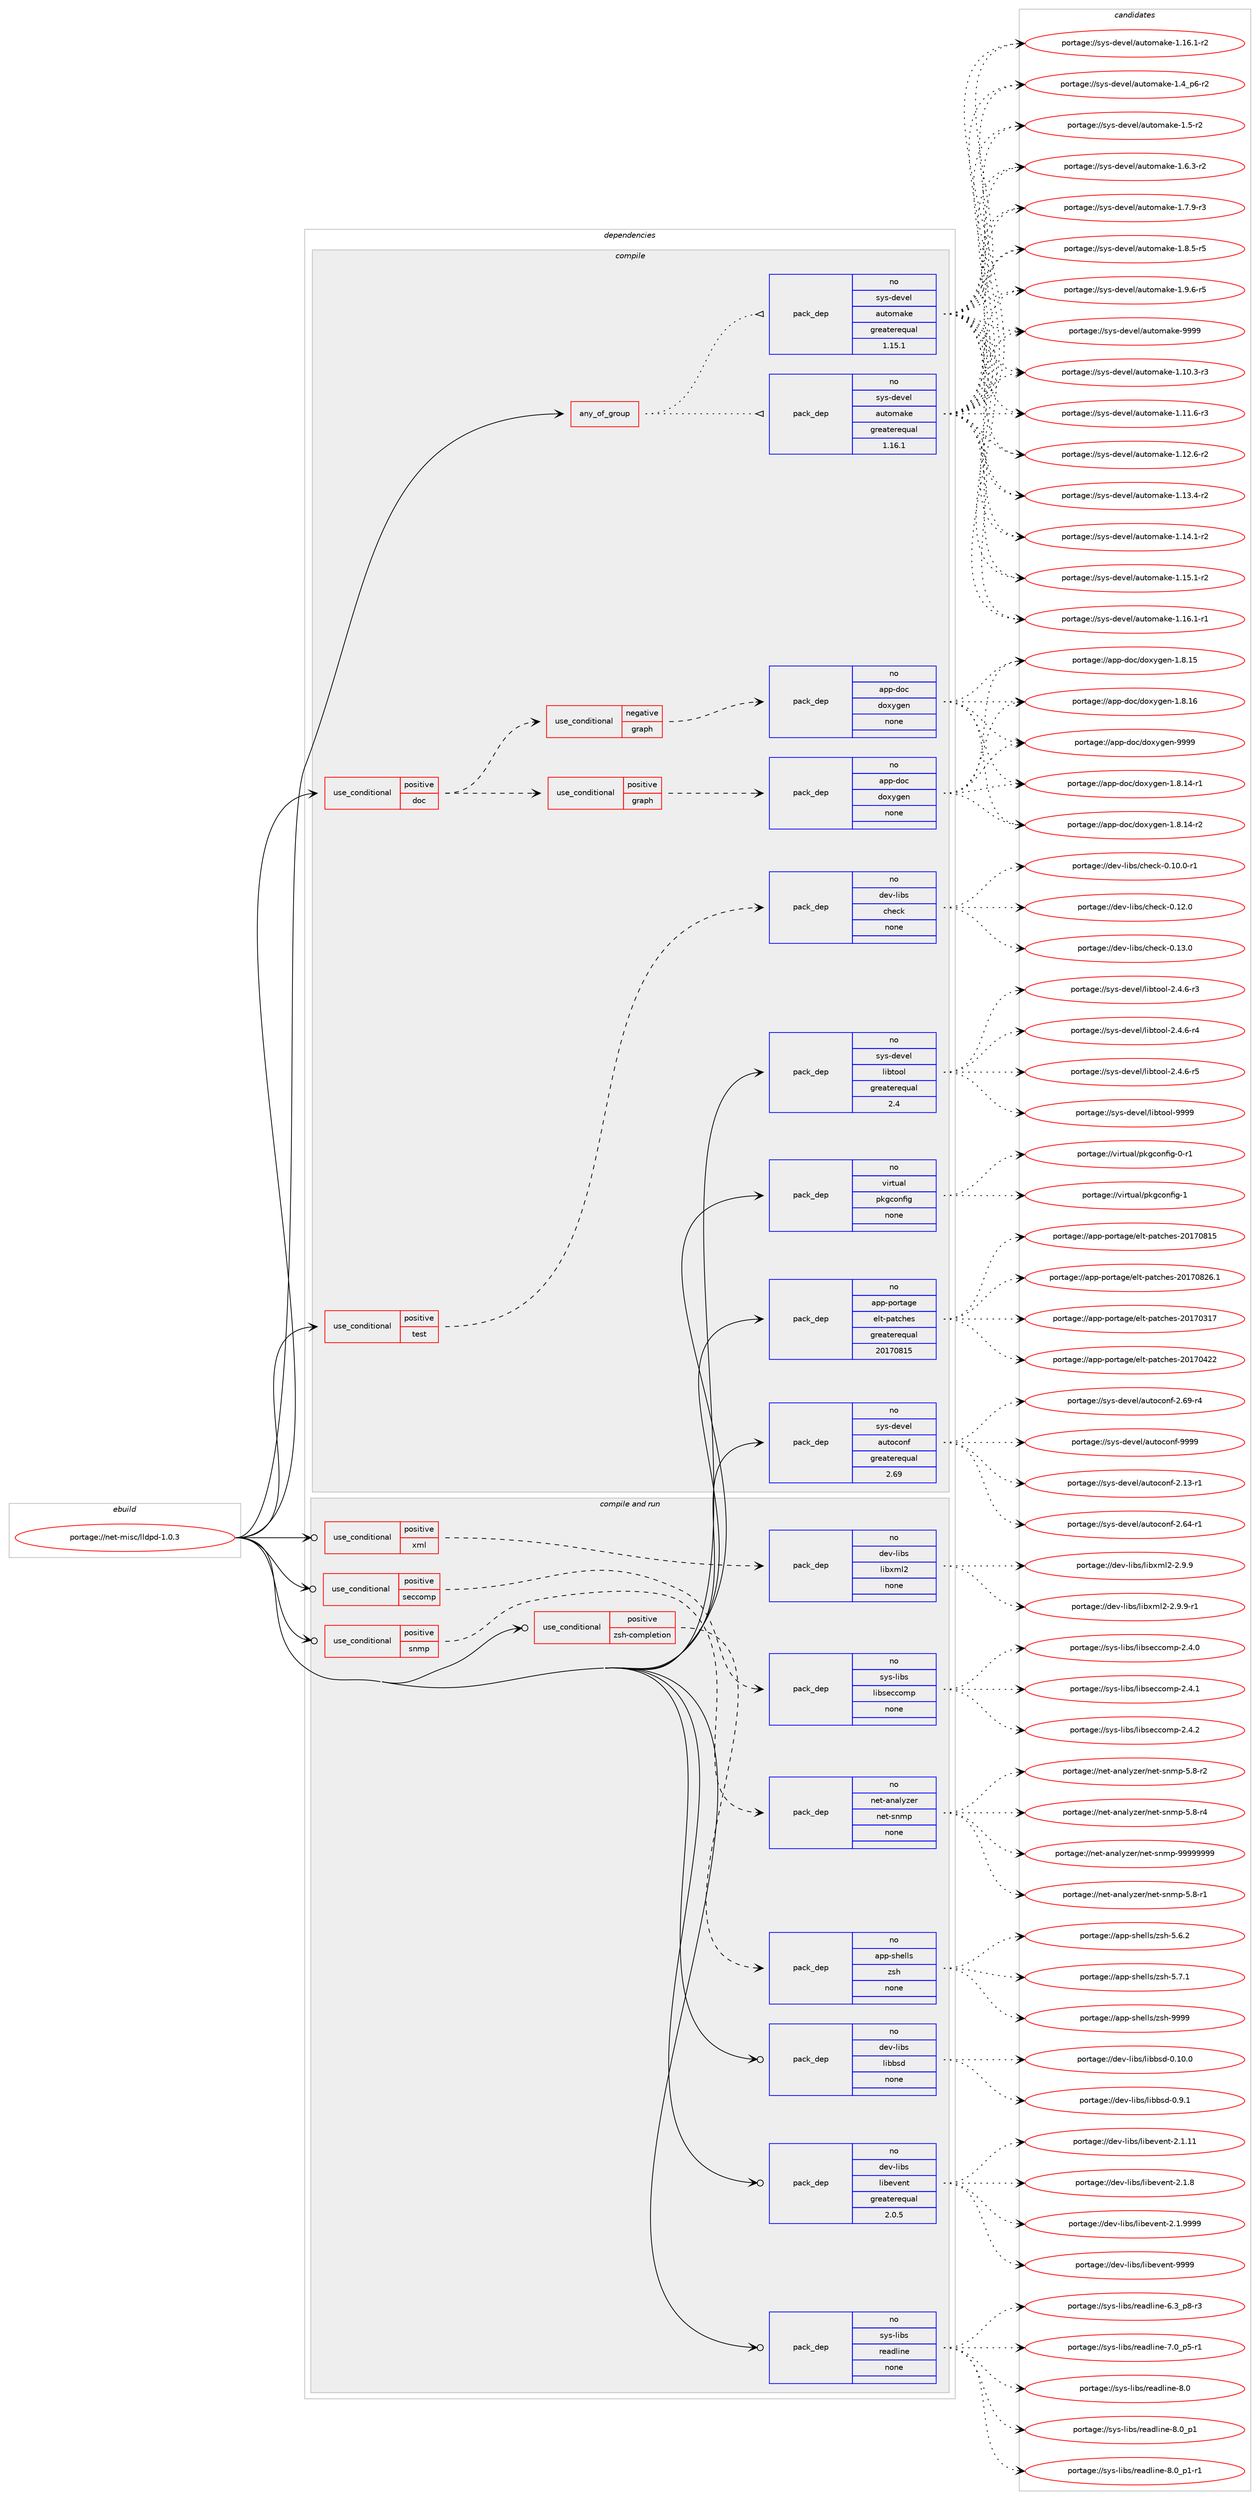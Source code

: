 digraph prolog {

# *************
# Graph options
# *************

newrank=true;
concentrate=true;
compound=true;
graph [rankdir=LR,fontname=Helvetica,fontsize=10,ranksep=1.5];#, ranksep=2.5, nodesep=0.2];
edge  [arrowhead=vee];
node  [fontname=Helvetica,fontsize=10];

# **********
# The ebuild
# **********

subgraph cluster_leftcol {
color=gray;
rank=same;
label=<<i>ebuild</i>>;
id [label="portage://net-misc/lldpd-1.0.3", color=red, width=4, href="../net-misc/lldpd-1.0.3.svg"];
}

# ****************
# The dependencies
# ****************

subgraph cluster_midcol {
color=gray;
label=<<i>dependencies</i>>;
subgraph cluster_compile {
fillcolor="#eeeeee";
style=filled;
label=<<i>compile</i>>;
subgraph any5958 {
dependency367360 [label=<<TABLE BORDER="0" CELLBORDER="1" CELLSPACING="0" CELLPADDING="4"><TR><TD CELLPADDING="10">any_of_group</TD></TR></TABLE>>, shape=none, color=red];subgraph pack269233 {
dependency367361 [label=<<TABLE BORDER="0" CELLBORDER="1" CELLSPACING="0" CELLPADDING="4" WIDTH="220"><TR><TD ROWSPAN="6" CELLPADDING="30">pack_dep</TD></TR><TR><TD WIDTH="110">no</TD></TR><TR><TD>sys-devel</TD></TR><TR><TD>automake</TD></TR><TR><TD>greaterequal</TD></TR><TR><TD>1.16.1</TD></TR></TABLE>>, shape=none, color=blue];
}
dependency367360:e -> dependency367361:w [weight=20,style="dotted",arrowhead="oinv"];
subgraph pack269234 {
dependency367362 [label=<<TABLE BORDER="0" CELLBORDER="1" CELLSPACING="0" CELLPADDING="4" WIDTH="220"><TR><TD ROWSPAN="6" CELLPADDING="30">pack_dep</TD></TR><TR><TD WIDTH="110">no</TD></TR><TR><TD>sys-devel</TD></TR><TR><TD>automake</TD></TR><TR><TD>greaterequal</TD></TR><TR><TD>1.15.1</TD></TR></TABLE>>, shape=none, color=blue];
}
dependency367360:e -> dependency367362:w [weight=20,style="dotted",arrowhead="oinv"];
}
id:e -> dependency367360:w [weight=20,style="solid",arrowhead="vee"];
subgraph cond92012 {
dependency367363 [label=<<TABLE BORDER="0" CELLBORDER="1" CELLSPACING="0" CELLPADDING="4"><TR><TD ROWSPAN="3" CELLPADDING="10">use_conditional</TD></TR><TR><TD>positive</TD></TR><TR><TD>doc</TD></TR></TABLE>>, shape=none, color=red];
subgraph cond92013 {
dependency367364 [label=<<TABLE BORDER="0" CELLBORDER="1" CELLSPACING="0" CELLPADDING="4"><TR><TD ROWSPAN="3" CELLPADDING="10">use_conditional</TD></TR><TR><TD>positive</TD></TR><TR><TD>graph</TD></TR></TABLE>>, shape=none, color=red];
subgraph pack269235 {
dependency367365 [label=<<TABLE BORDER="0" CELLBORDER="1" CELLSPACING="0" CELLPADDING="4" WIDTH="220"><TR><TD ROWSPAN="6" CELLPADDING="30">pack_dep</TD></TR><TR><TD WIDTH="110">no</TD></TR><TR><TD>app-doc</TD></TR><TR><TD>doxygen</TD></TR><TR><TD>none</TD></TR><TR><TD></TD></TR></TABLE>>, shape=none, color=blue];
}
dependency367364:e -> dependency367365:w [weight=20,style="dashed",arrowhead="vee"];
}
dependency367363:e -> dependency367364:w [weight=20,style="dashed",arrowhead="vee"];
subgraph cond92014 {
dependency367366 [label=<<TABLE BORDER="0" CELLBORDER="1" CELLSPACING="0" CELLPADDING="4"><TR><TD ROWSPAN="3" CELLPADDING="10">use_conditional</TD></TR><TR><TD>negative</TD></TR><TR><TD>graph</TD></TR></TABLE>>, shape=none, color=red];
subgraph pack269236 {
dependency367367 [label=<<TABLE BORDER="0" CELLBORDER="1" CELLSPACING="0" CELLPADDING="4" WIDTH="220"><TR><TD ROWSPAN="6" CELLPADDING="30">pack_dep</TD></TR><TR><TD WIDTH="110">no</TD></TR><TR><TD>app-doc</TD></TR><TR><TD>doxygen</TD></TR><TR><TD>none</TD></TR><TR><TD></TD></TR></TABLE>>, shape=none, color=blue];
}
dependency367366:e -> dependency367367:w [weight=20,style="dashed",arrowhead="vee"];
}
dependency367363:e -> dependency367366:w [weight=20,style="dashed",arrowhead="vee"];
}
id:e -> dependency367363:w [weight=20,style="solid",arrowhead="vee"];
subgraph cond92015 {
dependency367368 [label=<<TABLE BORDER="0" CELLBORDER="1" CELLSPACING="0" CELLPADDING="4"><TR><TD ROWSPAN="3" CELLPADDING="10">use_conditional</TD></TR><TR><TD>positive</TD></TR><TR><TD>test</TD></TR></TABLE>>, shape=none, color=red];
subgraph pack269237 {
dependency367369 [label=<<TABLE BORDER="0" CELLBORDER="1" CELLSPACING="0" CELLPADDING="4" WIDTH="220"><TR><TD ROWSPAN="6" CELLPADDING="30">pack_dep</TD></TR><TR><TD WIDTH="110">no</TD></TR><TR><TD>dev-libs</TD></TR><TR><TD>check</TD></TR><TR><TD>none</TD></TR><TR><TD></TD></TR></TABLE>>, shape=none, color=blue];
}
dependency367368:e -> dependency367369:w [weight=20,style="dashed",arrowhead="vee"];
}
id:e -> dependency367368:w [weight=20,style="solid",arrowhead="vee"];
subgraph pack269238 {
dependency367370 [label=<<TABLE BORDER="0" CELLBORDER="1" CELLSPACING="0" CELLPADDING="4" WIDTH="220"><TR><TD ROWSPAN="6" CELLPADDING="30">pack_dep</TD></TR><TR><TD WIDTH="110">no</TD></TR><TR><TD>app-portage</TD></TR><TR><TD>elt-patches</TD></TR><TR><TD>greaterequal</TD></TR><TR><TD>20170815</TD></TR></TABLE>>, shape=none, color=blue];
}
id:e -> dependency367370:w [weight=20,style="solid",arrowhead="vee"];
subgraph pack269239 {
dependency367371 [label=<<TABLE BORDER="0" CELLBORDER="1" CELLSPACING="0" CELLPADDING="4" WIDTH="220"><TR><TD ROWSPAN="6" CELLPADDING="30">pack_dep</TD></TR><TR><TD WIDTH="110">no</TD></TR><TR><TD>sys-devel</TD></TR><TR><TD>autoconf</TD></TR><TR><TD>greaterequal</TD></TR><TR><TD>2.69</TD></TR></TABLE>>, shape=none, color=blue];
}
id:e -> dependency367371:w [weight=20,style="solid",arrowhead="vee"];
subgraph pack269240 {
dependency367372 [label=<<TABLE BORDER="0" CELLBORDER="1" CELLSPACING="0" CELLPADDING="4" WIDTH="220"><TR><TD ROWSPAN="6" CELLPADDING="30">pack_dep</TD></TR><TR><TD WIDTH="110">no</TD></TR><TR><TD>sys-devel</TD></TR><TR><TD>libtool</TD></TR><TR><TD>greaterequal</TD></TR><TR><TD>2.4</TD></TR></TABLE>>, shape=none, color=blue];
}
id:e -> dependency367372:w [weight=20,style="solid",arrowhead="vee"];
subgraph pack269241 {
dependency367373 [label=<<TABLE BORDER="0" CELLBORDER="1" CELLSPACING="0" CELLPADDING="4" WIDTH="220"><TR><TD ROWSPAN="6" CELLPADDING="30">pack_dep</TD></TR><TR><TD WIDTH="110">no</TD></TR><TR><TD>virtual</TD></TR><TR><TD>pkgconfig</TD></TR><TR><TD>none</TD></TR><TR><TD></TD></TR></TABLE>>, shape=none, color=blue];
}
id:e -> dependency367373:w [weight=20,style="solid",arrowhead="vee"];
}
subgraph cluster_compileandrun {
fillcolor="#eeeeee";
style=filled;
label=<<i>compile and run</i>>;
subgraph cond92016 {
dependency367374 [label=<<TABLE BORDER="0" CELLBORDER="1" CELLSPACING="0" CELLPADDING="4"><TR><TD ROWSPAN="3" CELLPADDING="10">use_conditional</TD></TR><TR><TD>positive</TD></TR><TR><TD>seccomp</TD></TR></TABLE>>, shape=none, color=red];
subgraph pack269242 {
dependency367375 [label=<<TABLE BORDER="0" CELLBORDER="1" CELLSPACING="0" CELLPADDING="4" WIDTH="220"><TR><TD ROWSPAN="6" CELLPADDING="30">pack_dep</TD></TR><TR><TD WIDTH="110">no</TD></TR><TR><TD>sys-libs</TD></TR><TR><TD>libseccomp</TD></TR><TR><TD>none</TD></TR><TR><TD></TD></TR></TABLE>>, shape=none, color=blue];
}
dependency367374:e -> dependency367375:w [weight=20,style="dashed",arrowhead="vee"];
}
id:e -> dependency367374:w [weight=20,style="solid",arrowhead="odotvee"];
subgraph cond92017 {
dependency367376 [label=<<TABLE BORDER="0" CELLBORDER="1" CELLSPACING="0" CELLPADDING="4"><TR><TD ROWSPAN="3" CELLPADDING="10">use_conditional</TD></TR><TR><TD>positive</TD></TR><TR><TD>snmp</TD></TR></TABLE>>, shape=none, color=red];
subgraph pack269243 {
dependency367377 [label=<<TABLE BORDER="0" CELLBORDER="1" CELLSPACING="0" CELLPADDING="4" WIDTH="220"><TR><TD ROWSPAN="6" CELLPADDING="30">pack_dep</TD></TR><TR><TD WIDTH="110">no</TD></TR><TR><TD>net-analyzer</TD></TR><TR><TD>net-snmp</TD></TR><TR><TD>none</TD></TR><TR><TD></TD></TR></TABLE>>, shape=none, color=blue];
}
dependency367376:e -> dependency367377:w [weight=20,style="dashed",arrowhead="vee"];
}
id:e -> dependency367376:w [weight=20,style="solid",arrowhead="odotvee"];
subgraph cond92018 {
dependency367378 [label=<<TABLE BORDER="0" CELLBORDER="1" CELLSPACING="0" CELLPADDING="4"><TR><TD ROWSPAN="3" CELLPADDING="10">use_conditional</TD></TR><TR><TD>positive</TD></TR><TR><TD>xml</TD></TR></TABLE>>, shape=none, color=red];
subgraph pack269244 {
dependency367379 [label=<<TABLE BORDER="0" CELLBORDER="1" CELLSPACING="0" CELLPADDING="4" WIDTH="220"><TR><TD ROWSPAN="6" CELLPADDING="30">pack_dep</TD></TR><TR><TD WIDTH="110">no</TD></TR><TR><TD>dev-libs</TD></TR><TR><TD>libxml2</TD></TR><TR><TD>none</TD></TR><TR><TD></TD></TR></TABLE>>, shape=none, color=blue];
}
dependency367378:e -> dependency367379:w [weight=20,style="dashed",arrowhead="vee"];
}
id:e -> dependency367378:w [weight=20,style="solid",arrowhead="odotvee"];
subgraph cond92019 {
dependency367380 [label=<<TABLE BORDER="0" CELLBORDER="1" CELLSPACING="0" CELLPADDING="4"><TR><TD ROWSPAN="3" CELLPADDING="10">use_conditional</TD></TR><TR><TD>positive</TD></TR><TR><TD>zsh-completion</TD></TR></TABLE>>, shape=none, color=red];
subgraph pack269245 {
dependency367381 [label=<<TABLE BORDER="0" CELLBORDER="1" CELLSPACING="0" CELLPADDING="4" WIDTH="220"><TR><TD ROWSPAN="6" CELLPADDING="30">pack_dep</TD></TR><TR><TD WIDTH="110">no</TD></TR><TR><TD>app-shells</TD></TR><TR><TD>zsh</TD></TR><TR><TD>none</TD></TR><TR><TD></TD></TR></TABLE>>, shape=none, color=blue];
}
dependency367380:e -> dependency367381:w [weight=20,style="dashed",arrowhead="vee"];
}
id:e -> dependency367380:w [weight=20,style="solid",arrowhead="odotvee"];
subgraph pack269246 {
dependency367382 [label=<<TABLE BORDER="0" CELLBORDER="1" CELLSPACING="0" CELLPADDING="4" WIDTH="220"><TR><TD ROWSPAN="6" CELLPADDING="30">pack_dep</TD></TR><TR><TD WIDTH="110">no</TD></TR><TR><TD>dev-libs</TD></TR><TR><TD>libbsd</TD></TR><TR><TD>none</TD></TR><TR><TD></TD></TR></TABLE>>, shape=none, color=blue];
}
id:e -> dependency367382:w [weight=20,style="solid",arrowhead="odotvee"];
subgraph pack269247 {
dependency367383 [label=<<TABLE BORDER="0" CELLBORDER="1" CELLSPACING="0" CELLPADDING="4" WIDTH="220"><TR><TD ROWSPAN="6" CELLPADDING="30">pack_dep</TD></TR><TR><TD WIDTH="110">no</TD></TR><TR><TD>dev-libs</TD></TR><TR><TD>libevent</TD></TR><TR><TD>greaterequal</TD></TR><TR><TD>2.0.5</TD></TR></TABLE>>, shape=none, color=blue];
}
id:e -> dependency367383:w [weight=20,style="solid",arrowhead="odotvee"];
subgraph pack269248 {
dependency367384 [label=<<TABLE BORDER="0" CELLBORDER="1" CELLSPACING="0" CELLPADDING="4" WIDTH="220"><TR><TD ROWSPAN="6" CELLPADDING="30">pack_dep</TD></TR><TR><TD WIDTH="110">no</TD></TR><TR><TD>sys-libs</TD></TR><TR><TD>readline</TD></TR><TR><TD>none</TD></TR><TR><TD></TD></TR></TABLE>>, shape=none, color=blue];
}
id:e -> dependency367384:w [weight=20,style="solid",arrowhead="odotvee"];
}
subgraph cluster_run {
fillcolor="#eeeeee";
style=filled;
label=<<i>run</i>>;
}
}

# **************
# The candidates
# **************

subgraph cluster_choices {
rank=same;
color=gray;
label=<<i>candidates</i>>;

subgraph choice269233 {
color=black;
nodesep=1;
choiceportage11512111545100101118101108479711711611110997107101454946494846514511451 [label="portage://sys-devel/automake-1.10.3-r3", color=red, width=4,href="../sys-devel/automake-1.10.3-r3.svg"];
choiceportage11512111545100101118101108479711711611110997107101454946494946544511451 [label="portage://sys-devel/automake-1.11.6-r3", color=red, width=4,href="../sys-devel/automake-1.11.6-r3.svg"];
choiceportage11512111545100101118101108479711711611110997107101454946495046544511450 [label="portage://sys-devel/automake-1.12.6-r2", color=red, width=4,href="../sys-devel/automake-1.12.6-r2.svg"];
choiceportage11512111545100101118101108479711711611110997107101454946495146524511450 [label="portage://sys-devel/automake-1.13.4-r2", color=red, width=4,href="../sys-devel/automake-1.13.4-r2.svg"];
choiceportage11512111545100101118101108479711711611110997107101454946495246494511450 [label="portage://sys-devel/automake-1.14.1-r2", color=red, width=4,href="../sys-devel/automake-1.14.1-r2.svg"];
choiceportage11512111545100101118101108479711711611110997107101454946495346494511450 [label="portage://sys-devel/automake-1.15.1-r2", color=red, width=4,href="../sys-devel/automake-1.15.1-r2.svg"];
choiceportage11512111545100101118101108479711711611110997107101454946495446494511449 [label="portage://sys-devel/automake-1.16.1-r1", color=red, width=4,href="../sys-devel/automake-1.16.1-r1.svg"];
choiceportage11512111545100101118101108479711711611110997107101454946495446494511450 [label="portage://sys-devel/automake-1.16.1-r2", color=red, width=4,href="../sys-devel/automake-1.16.1-r2.svg"];
choiceportage115121115451001011181011084797117116111109971071014549465295112544511450 [label="portage://sys-devel/automake-1.4_p6-r2", color=red, width=4,href="../sys-devel/automake-1.4_p6-r2.svg"];
choiceportage11512111545100101118101108479711711611110997107101454946534511450 [label="portage://sys-devel/automake-1.5-r2", color=red, width=4,href="../sys-devel/automake-1.5-r2.svg"];
choiceportage115121115451001011181011084797117116111109971071014549465446514511450 [label="portage://sys-devel/automake-1.6.3-r2", color=red, width=4,href="../sys-devel/automake-1.6.3-r2.svg"];
choiceportage115121115451001011181011084797117116111109971071014549465546574511451 [label="portage://sys-devel/automake-1.7.9-r3", color=red, width=4,href="../sys-devel/automake-1.7.9-r3.svg"];
choiceportage115121115451001011181011084797117116111109971071014549465646534511453 [label="portage://sys-devel/automake-1.8.5-r5", color=red, width=4,href="../sys-devel/automake-1.8.5-r5.svg"];
choiceportage115121115451001011181011084797117116111109971071014549465746544511453 [label="portage://sys-devel/automake-1.9.6-r5", color=red, width=4,href="../sys-devel/automake-1.9.6-r5.svg"];
choiceportage115121115451001011181011084797117116111109971071014557575757 [label="portage://sys-devel/automake-9999", color=red, width=4,href="../sys-devel/automake-9999.svg"];
dependency367361:e -> choiceportage11512111545100101118101108479711711611110997107101454946494846514511451:w [style=dotted,weight="100"];
dependency367361:e -> choiceportage11512111545100101118101108479711711611110997107101454946494946544511451:w [style=dotted,weight="100"];
dependency367361:e -> choiceportage11512111545100101118101108479711711611110997107101454946495046544511450:w [style=dotted,weight="100"];
dependency367361:e -> choiceportage11512111545100101118101108479711711611110997107101454946495146524511450:w [style=dotted,weight="100"];
dependency367361:e -> choiceportage11512111545100101118101108479711711611110997107101454946495246494511450:w [style=dotted,weight="100"];
dependency367361:e -> choiceportage11512111545100101118101108479711711611110997107101454946495346494511450:w [style=dotted,weight="100"];
dependency367361:e -> choiceportage11512111545100101118101108479711711611110997107101454946495446494511449:w [style=dotted,weight="100"];
dependency367361:e -> choiceportage11512111545100101118101108479711711611110997107101454946495446494511450:w [style=dotted,weight="100"];
dependency367361:e -> choiceportage115121115451001011181011084797117116111109971071014549465295112544511450:w [style=dotted,weight="100"];
dependency367361:e -> choiceportage11512111545100101118101108479711711611110997107101454946534511450:w [style=dotted,weight="100"];
dependency367361:e -> choiceportage115121115451001011181011084797117116111109971071014549465446514511450:w [style=dotted,weight="100"];
dependency367361:e -> choiceportage115121115451001011181011084797117116111109971071014549465546574511451:w [style=dotted,weight="100"];
dependency367361:e -> choiceportage115121115451001011181011084797117116111109971071014549465646534511453:w [style=dotted,weight="100"];
dependency367361:e -> choiceportage115121115451001011181011084797117116111109971071014549465746544511453:w [style=dotted,weight="100"];
dependency367361:e -> choiceportage115121115451001011181011084797117116111109971071014557575757:w [style=dotted,weight="100"];
}
subgraph choice269234 {
color=black;
nodesep=1;
choiceportage11512111545100101118101108479711711611110997107101454946494846514511451 [label="portage://sys-devel/automake-1.10.3-r3", color=red, width=4,href="../sys-devel/automake-1.10.3-r3.svg"];
choiceportage11512111545100101118101108479711711611110997107101454946494946544511451 [label="portage://sys-devel/automake-1.11.6-r3", color=red, width=4,href="../sys-devel/automake-1.11.6-r3.svg"];
choiceportage11512111545100101118101108479711711611110997107101454946495046544511450 [label="portage://sys-devel/automake-1.12.6-r2", color=red, width=4,href="../sys-devel/automake-1.12.6-r2.svg"];
choiceportage11512111545100101118101108479711711611110997107101454946495146524511450 [label="portage://sys-devel/automake-1.13.4-r2", color=red, width=4,href="../sys-devel/automake-1.13.4-r2.svg"];
choiceportage11512111545100101118101108479711711611110997107101454946495246494511450 [label="portage://sys-devel/automake-1.14.1-r2", color=red, width=4,href="../sys-devel/automake-1.14.1-r2.svg"];
choiceportage11512111545100101118101108479711711611110997107101454946495346494511450 [label="portage://sys-devel/automake-1.15.1-r2", color=red, width=4,href="../sys-devel/automake-1.15.1-r2.svg"];
choiceportage11512111545100101118101108479711711611110997107101454946495446494511449 [label="portage://sys-devel/automake-1.16.1-r1", color=red, width=4,href="../sys-devel/automake-1.16.1-r1.svg"];
choiceportage11512111545100101118101108479711711611110997107101454946495446494511450 [label="portage://sys-devel/automake-1.16.1-r2", color=red, width=4,href="../sys-devel/automake-1.16.1-r2.svg"];
choiceportage115121115451001011181011084797117116111109971071014549465295112544511450 [label="portage://sys-devel/automake-1.4_p6-r2", color=red, width=4,href="../sys-devel/automake-1.4_p6-r2.svg"];
choiceportage11512111545100101118101108479711711611110997107101454946534511450 [label="portage://sys-devel/automake-1.5-r2", color=red, width=4,href="../sys-devel/automake-1.5-r2.svg"];
choiceportage115121115451001011181011084797117116111109971071014549465446514511450 [label="portage://sys-devel/automake-1.6.3-r2", color=red, width=4,href="../sys-devel/automake-1.6.3-r2.svg"];
choiceportage115121115451001011181011084797117116111109971071014549465546574511451 [label="portage://sys-devel/automake-1.7.9-r3", color=red, width=4,href="../sys-devel/automake-1.7.9-r3.svg"];
choiceportage115121115451001011181011084797117116111109971071014549465646534511453 [label="portage://sys-devel/automake-1.8.5-r5", color=red, width=4,href="../sys-devel/automake-1.8.5-r5.svg"];
choiceportage115121115451001011181011084797117116111109971071014549465746544511453 [label="portage://sys-devel/automake-1.9.6-r5", color=red, width=4,href="../sys-devel/automake-1.9.6-r5.svg"];
choiceportage115121115451001011181011084797117116111109971071014557575757 [label="portage://sys-devel/automake-9999", color=red, width=4,href="../sys-devel/automake-9999.svg"];
dependency367362:e -> choiceportage11512111545100101118101108479711711611110997107101454946494846514511451:w [style=dotted,weight="100"];
dependency367362:e -> choiceportage11512111545100101118101108479711711611110997107101454946494946544511451:w [style=dotted,weight="100"];
dependency367362:e -> choiceportage11512111545100101118101108479711711611110997107101454946495046544511450:w [style=dotted,weight="100"];
dependency367362:e -> choiceportage11512111545100101118101108479711711611110997107101454946495146524511450:w [style=dotted,weight="100"];
dependency367362:e -> choiceportage11512111545100101118101108479711711611110997107101454946495246494511450:w [style=dotted,weight="100"];
dependency367362:e -> choiceportage11512111545100101118101108479711711611110997107101454946495346494511450:w [style=dotted,weight="100"];
dependency367362:e -> choiceportage11512111545100101118101108479711711611110997107101454946495446494511449:w [style=dotted,weight="100"];
dependency367362:e -> choiceportage11512111545100101118101108479711711611110997107101454946495446494511450:w [style=dotted,weight="100"];
dependency367362:e -> choiceportage115121115451001011181011084797117116111109971071014549465295112544511450:w [style=dotted,weight="100"];
dependency367362:e -> choiceportage11512111545100101118101108479711711611110997107101454946534511450:w [style=dotted,weight="100"];
dependency367362:e -> choiceportage115121115451001011181011084797117116111109971071014549465446514511450:w [style=dotted,weight="100"];
dependency367362:e -> choiceportage115121115451001011181011084797117116111109971071014549465546574511451:w [style=dotted,weight="100"];
dependency367362:e -> choiceportage115121115451001011181011084797117116111109971071014549465646534511453:w [style=dotted,weight="100"];
dependency367362:e -> choiceportage115121115451001011181011084797117116111109971071014549465746544511453:w [style=dotted,weight="100"];
dependency367362:e -> choiceportage115121115451001011181011084797117116111109971071014557575757:w [style=dotted,weight="100"];
}
subgraph choice269235 {
color=black;
nodesep=1;
choiceportage97112112451001119947100111120121103101110454946564649524511449 [label="portage://app-doc/doxygen-1.8.14-r1", color=red, width=4,href="../app-doc/doxygen-1.8.14-r1.svg"];
choiceportage97112112451001119947100111120121103101110454946564649524511450 [label="portage://app-doc/doxygen-1.8.14-r2", color=red, width=4,href="../app-doc/doxygen-1.8.14-r2.svg"];
choiceportage9711211245100111994710011112012110310111045494656464953 [label="portage://app-doc/doxygen-1.8.15", color=red, width=4,href="../app-doc/doxygen-1.8.15.svg"];
choiceportage9711211245100111994710011112012110310111045494656464954 [label="portage://app-doc/doxygen-1.8.16", color=red, width=4,href="../app-doc/doxygen-1.8.16.svg"];
choiceportage971121124510011199471001111201211031011104557575757 [label="portage://app-doc/doxygen-9999", color=red, width=4,href="../app-doc/doxygen-9999.svg"];
dependency367365:e -> choiceportage97112112451001119947100111120121103101110454946564649524511449:w [style=dotted,weight="100"];
dependency367365:e -> choiceportage97112112451001119947100111120121103101110454946564649524511450:w [style=dotted,weight="100"];
dependency367365:e -> choiceportage9711211245100111994710011112012110310111045494656464953:w [style=dotted,weight="100"];
dependency367365:e -> choiceportage9711211245100111994710011112012110310111045494656464954:w [style=dotted,weight="100"];
dependency367365:e -> choiceportage971121124510011199471001111201211031011104557575757:w [style=dotted,weight="100"];
}
subgraph choice269236 {
color=black;
nodesep=1;
choiceportage97112112451001119947100111120121103101110454946564649524511449 [label="portage://app-doc/doxygen-1.8.14-r1", color=red, width=4,href="../app-doc/doxygen-1.8.14-r1.svg"];
choiceportage97112112451001119947100111120121103101110454946564649524511450 [label="portage://app-doc/doxygen-1.8.14-r2", color=red, width=4,href="../app-doc/doxygen-1.8.14-r2.svg"];
choiceportage9711211245100111994710011112012110310111045494656464953 [label="portage://app-doc/doxygen-1.8.15", color=red, width=4,href="../app-doc/doxygen-1.8.15.svg"];
choiceportage9711211245100111994710011112012110310111045494656464954 [label="portage://app-doc/doxygen-1.8.16", color=red, width=4,href="../app-doc/doxygen-1.8.16.svg"];
choiceportage971121124510011199471001111201211031011104557575757 [label="portage://app-doc/doxygen-9999", color=red, width=4,href="../app-doc/doxygen-9999.svg"];
dependency367367:e -> choiceportage97112112451001119947100111120121103101110454946564649524511449:w [style=dotted,weight="100"];
dependency367367:e -> choiceportage97112112451001119947100111120121103101110454946564649524511450:w [style=dotted,weight="100"];
dependency367367:e -> choiceportage9711211245100111994710011112012110310111045494656464953:w [style=dotted,weight="100"];
dependency367367:e -> choiceportage9711211245100111994710011112012110310111045494656464954:w [style=dotted,weight="100"];
dependency367367:e -> choiceportage971121124510011199471001111201211031011104557575757:w [style=dotted,weight="100"];
}
subgraph choice269237 {
color=black;
nodesep=1;
choiceportage1001011184510810598115479910410199107454846494846484511449 [label="portage://dev-libs/check-0.10.0-r1", color=red, width=4,href="../dev-libs/check-0.10.0-r1.svg"];
choiceportage100101118451081059811547991041019910745484649504648 [label="portage://dev-libs/check-0.12.0", color=red, width=4,href="../dev-libs/check-0.12.0.svg"];
choiceportage100101118451081059811547991041019910745484649514648 [label="portage://dev-libs/check-0.13.0", color=red, width=4,href="../dev-libs/check-0.13.0.svg"];
dependency367369:e -> choiceportage1001011184510810598115479910410199107454846494846484511449:w [style=dotted,weight="100"];
dependency367369:e -> choiceportage100101118451081059811547991041019910745484649504648:w [style=dotted,weight="100"];
dependency367369:e -> choiceportage100101118451081059811547991041019910745484649514648:w [style=dotted,weight="100"];
}
subgraph choice269238 {
color=black;
nodesep=1;
choiceportage97112112451121111141169710310147101108116451129711699104101115455048495548514955 [label="portage://app-portage/elt-patches-20170317", color=red, width=4,href="../app-portage/elt-patches-20170317.svg"];
choiceportage97112112451121111141169710310147101108116451129711699104101115455048495548525050 [label="portage://app-portage/elt-patches-20170422", color=red, width=4,href="../app-portage/elt-patches-20170422.svg"];
choiceportage97112112451121111141169710310147101108116451129711699104101115455048495548564953 [label="portage://app-portage/elt-patches-20170815", color=red, width=4,href="../app-portage/elt-patches-20170815.svg"];
choiceportage971121124511211111411697103101471011081164511297116991041011154550484955485650544649 [label="portage://app-portage/elt-patches-20170826.1", color=red, width=4,href="../app-portage/elt-patches-20170826.1.svg"];
dependency367370:e -> choiceportage97112112451121111141169710310147101108116451129711699104101115455048495548514955:w [style=dotted,weight="100"];
dependency367370:e -> choiceportage97112112451121111141169710310147101108116451129711699104101115455048495548525050:w [style=dotted,weight="100"];
dependency367370:e -> choiceportage97112112451121111141169710310147101108116451129711699104101115455048495548564953:w [style=dotted,weight="100"];
dependency367370:e -> choiceportage971121124511211111411697103101471011081164511297116991041011154550484955485650544649:w [style=dotted,weight="100"];
}
subgraph choice269239 {
color=black;
nodesep=1;
choiceportage1151211154510010111810110847971171161119911111010245504649514511449 [label="portage://sys-devel/autoconf-2.13-r1", color=red, width=4,href="../sys-devel/autoconf-2.13-r1.svg"];
choiceportage1151211154510010111810110847971171161119911111010245504654524511449 [label="portage://sys-devel/autoconf-2.64-r1", color=red, width=4,href="../sys-devel/autoconf-2.64-r1.svg"];
choiceportage1151211154510010111810110847971171161119911111010245504654574511452 [label="portage://sys-devel/autoconf-2.69-r4", color=red, width=4,href="../sys-devel/autoconf-2.69-r4.svg"];
choiceportage115121115451001011181011084797117116111991111101024557575757 [label="portage://sys-devel/autoconf-9999", color=red, width=4,href="../sys-devel/autoconf-9999.svg"];
dependency367371:e -> choiceportage1151211154510010111810110847971171161119911111010245504649514511449:w [style=dotted,weight="100"];
dependency367371:e -> choiceportage1151211154510010111810110847971171161119911111010245504654524511449:w [style=dotted,weight="100"];
dependency367371:e -> choiceportage1151211154510010111810110847971171161119911111010245504654574511452:w [style=dotted,weight="100"];
dependency367371:e -> choiceportage115121115451001011181011084797117116111991111101024557575757:w [style=dotted,weight="100"];
}
subgraph choice269240 {
color=black;
nodesep=1;
choiceportage1151211154510010111810110847108105981161111111084550465246544511451 [label="portage://sys-devel/libtool-2.4.6-r3", color=red, width=4,href="../sys-devel/libtool-2.4.6-r3.svg"];
choiceportage1151211154510010111810110847108105981161111111084550465246544511452 [label="portage://sys-devel/libtool-2.4.6-r4", color=red, width=4,href="../sys-devel/libtool-2.4.6-r4.svg"];
choiceportage1151211154510010111810110847108105981161111111084550465246544511453 [label="portage://sys-devel/libtool-2.4.6-r5", color=red, width=4,href="../sys-devel/libtool-2.4.6-r5.svg"];
choiceportage1151211154510010111810110847108105981161111111084557575757 [label="portage://sys-devel/libtool-9999", color=red, width=4,href="../sys-devel/libtool-9999.svg"];
dependency367372:e -> choiceportage1151211154510010111810110847108105981161111111084550465246544511451:w [style=dotted,weight="100"];
dependency367372:e -> choiceportage1151211154510010111810110847108105981161111111084550465246544511452:w [style=dotted,weight="100"];
dependency367372:e -> choiceportage1151211154510010111810110847108105981161111111084550465246544511453:w [style=dotted,weight="100"];
dependency367372:e -> choiceportage1151211154510010111810110847108105981161111111084557575757:w [style=dotted,weight="100"];
}
subgraph choice269241 {
color=black;
nodesep=1;
choiceportage11810511411611797108471121071039911111010210510345484511449 [label="portage://virtual/pkgconfig-0-r1", color=red, width=4,href="../virtual/pkgconfig-0-r1.svg"];
choiceportage1181051141161179710847112107103991111101021051034549 [label="portage://virtual/pkgconfig-1", color=red, width=4,href="../virtual/pkgconfig-1.svg"];
dependency367373:e -> choiceportage11810511411611797108471121071039911111010210510345484511449:w [style=dotted,weight="100"];
dependency367373:e -> choiceportage1181051141161179710847112107103991111101021051034549:w [style=dotted,weight="100"];
}
subgraph choice269242 {
color=black;
nodesep=1;
choiceportage115121115451081059811547108105981151019999111109112455046524648 [label="portage://sys-libs/libseccomp-2.4.0", color=red, width=4,href="../sys-libs/libseccomp-2.4.0.svg"];
choiceportage115121115451081059811547108105981151019999111109112455046524649 [label="portage://sys-libs/libseccomp-2.4.1", color=red, width=4,href="../sys-libs/libseccomp-2.4.1.svg"];
choiceportage115121115451081059811547108105981151019999111109112455046524650 [label="portage://sys-libs/libseccomp-2.4.2", color=red, width=4,href="../sys-libs/libseccomp-2.4.2.svg"];
dependency367375:e -> choiceportage115121115451081059811547108105981151019999111109112455046524648:w [style=dotted,weight="100"];
dependency367375:e -> choiceportage115121115451081059811547108105981151019999111109112455046524649:w [style=dotted,weight="100"];
dependency367375:e -> choiceportage115121115451081059811547108105981151019999111109112455046524650:w [style=dotted,weight="100"];
}
subgraph choice269243 {
color=black;
nodesep=1;
choiceportage1101011164597110971081211221011144711010111645115110109112455346564511449 [label="portage://net-analyzer/net-snmp-5.8-r1", color=red, width=4,href="../net-analyzer/net-snmp-5.8-r1.svg"];
choiceportage1101011164597110971081211221011144711010111645115110109112455346564511450 [label="portage://net-analyzer/net-snmp-5.8-r2", color=red, width=4,href="../net-analyzer/net-snmp-5.8-r2.svg"];
choiceportage1101011164597110971081211221011144711010111645115110109112455346564511452 [label="portage://net-analyzer/net-snmp-5.8-r4", color=red, width=4,href="../net-analyzer/net-snmp-5.8-r4.svg"];
choiceportage1101011164597110971081211221011144711010111645115110109112455757575757575757 [label="portage://net-analyzer/net-snmp-99999999", color=red, width=4,href="../net-analyzer/net-snmp-99999999.svg"];
dependency367377:e -> choiceportage1101011164597110971081211221011144711010111645115110109112455346564511449:w [style=dotted,weight="100"];
dependency367377:e -> choiceportage1101011164597110971081211221011144711010111645115110109112455346564511450:w [style=dotted,weight="100"];
dependency367377:e -> choiceportage1101011164597110971081211221011144711010111645115110109112455346564511452:w [style=dotted,weight="100"];
dependency367377:e -> choiceportage1101011164597110971081211221011144711010111645115110109112455757575757575757:w [style=dotted,weight="100"];
}
subgraph choice269244 {
color=black;
nodesep=1;
choiceportage1001011184510810598115471081059812010910850455046574657 [label="portage://dev-libs/libxml2-2.9.9", color=red, width=4,href="../dev-libs/libxml2-2.9.9.svg"];
choiceportage10010111845108105981154710810598120109108504550465746574511449 [label="portage://dev-libs/libxml2-2.9.9-r1", color=red, width=4,href="../dev-libs/libxml2-2.9.9-r1.svg"];
dependency367379:e -> choiceportage1001011184510810598115471081059812010910850455046574657:w [style=dotted,weight="100"];
dependency367379:e -> choiceportage10010111845108105981154710810598120109108504550465746574511449:w [style=dotted,weight="100"];
}
subgraph choice269245 {
color=black;
nodesep=1;
choiceportage971121124511510410110810811547122115104455346544650 [label="portage://app-shells/zsh-5.6.2", color=red, width=4,href="../app-shells/zsh-5.6.2.svg"];
choiceportage971121124511510410110810811547122115104455346554649 [label="portage://app-shells/zsh-5.7.1", color=red, width=4,href="../app-shells/zsh-5.7.1.svg"];
choiceportage9711211245115104101108108115471221151044557575757 [label="portage://app-shells/zsh-9999", color=red, width=4,href="../app-shells/zsh-9999.svg"];
dependency367381:e -> choiceportage971121124511510410110810811547122115104455346544650:w [style=dotted,weight="100"];
dependency367381:e -> choiceportage971121124511510410110810811547122115104455346554649:w [style=dotted,weight="100"];
dependency367381:e -> choiceportage9711211245115104101108108115471221151044557575757:w [style=dotted,weight="100"];
}
subgraph choice269246 {
color=black;
nodesep=1;
choiceportage100101118451081059811547108105989811510045484649484648 [label="portage://dev-libs/libbsd-0.10.0", color=red, width=4,href="../dev-libs/libbsd-0.10.0.svg"];
choiceportage1001011184510810598115471081059898115100454846574649 [label="portage://dev-libs/libbsd-0.9.1", color=red, width=4,href="../dev-libs/libbsd-0.9.1.svg"];
dependency367382:e -> choiceportage100101118451081059811547108105989811510045484649484648:w [style=dotted,weight="100"];
dependency367382:e -> choiceportage1001011184510810598115471081059898115100454846574649:w [style=dotted,weight="100"];
}
subgraph choice269247 {
color=black;
nodesep=1;
choiceportage1001011184510810598115471081059810111810111011645504649464949 [label="portage://dev-libs/libevent-2.1.11", color=red, width=4,href="../dev-libs/libevent-2.1.11.svg"];
choiceportage10010111845108105981154710810598101118101110116455046494656 [label="portage://dev-libs/libevent-2.1.8", color=red, width=4,href="../dev-libs/libevent-2.1.8.svg"];
choiceportage10010111845108105981154710810598101118101110116455046494657575757 [label="portage://dev-libs/libevent-2.1.9999", color=red, width=4,href="../dev-libs/libevent-2.1.9999.svg"];
choiceportage100101118451081059811547108105981011181011101164557575757 [label="portage://dev-libs/libevent-9999", color=red, width=4,href="../dev-libs/libevent-9999.svg"];
dependency367383:e -> choiceportage1001011184510810598115471081059810111810111011645504649464949:w [style=dotted,weight="100"];
dependency367383:e -> choiceportage10010111845108105981154710810598101118101110116455046494656:w [style=dotted,weight="100"];
dependency367383:e -> choiceportage10010111845108105981154710810598101118101110116455046494657575757:w [style=dotted,weight="100"];
dependency367383:e -> choiceportage100101118451081059811547108105981011181011101164557575757:w [style=dotted,weight="100"];
}
subgraph choice269248 {
color=black;
nodesep=1;
choiceportage115121115451081059811547114101971001081051101014554465195112564511451 [label="portage://sys-libs/readline-6.3_p8-r3", color=red, width=4,href="../sys-libs/readline-6.3_p8-r3.svg"];
choiceportage115121115451081059811547114101971001081051101014555464895112534511449 [label="portage://sys-libs/readline-7.0_p5-r1", color=red, width=4,href="../sys-libs/readline-7.0_p5-r1.svg"];
choiceportage1151211154510810598115471141019710010810511010145564648 [label="portage://sys-libs/readline-8.0", color=red, width=4,href="../sys-libs/readline-8.0.svg"];
choiceportage11512111545108105981154711410197100108105110101455646489511249 [label="portage://sys-libs/readline-8.0_p1", color=red, width=4,href="../sys-libs/readline-8.0_p1.svg"];
choiceportage115121115451081059811547114101971001081051101014556464895112494511449 [label="portage://sys-libs/readline-8.0_p1-r1", color=red, width=4,href="../sys-libs/readline-8.0_p1-r1.svg"];
dependency367384:e -> choiceportage115121115451081059811547114101971001081051101014554465195112564511451:w [style=dotted,weight="100"];
dependency367384:e -> choiceportage115121115451081059811547114101971001081051101014555464895112534511449:w [style=dotted,weight="100"];
dependency367384:e -> choiceportage1151211154510810598115471141019710010810511010145564648:w [style=dotted,weight="100"];
dependency367384:e -> choiceportage11512111545108105981154711410197100108105110101455646489511249:w [style=dotted,weight="100"];
dependency367384:e -> choiceportage115121115451081059811547114101971001081051101014556464895112494511449:w [style=dotted,weight="100"];
}
}

}
